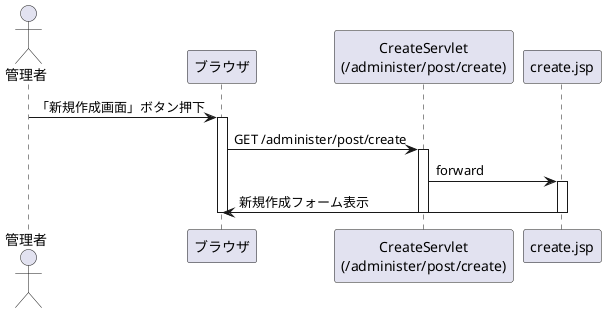 @startuml administer-post-create-form
actor 管理者 as Admin
participant "ブラウザ" as Browser
participant "CreateServlet\n(/administer/post/create)" as CreateServlet
participant "create.jsp" as CreateJsp

Admin -> Browser : 「新規作成画面」ボタン押下
activate Browser
Browser -> CreateServlet : GET /administer/post/create
activate CreateServlet
CreateServlet -> CreateJsp : forward
activate CreateJsp
CreateJsp -> Browser : 新規作成フォーム表示
deactivate CreateJsp
deactivate CreateServlet
deactivate Browser
@enduml